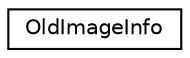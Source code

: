 digraph "Graphical Class Hierarchy"
{
 // LATEX_PDF_SIZE
  edge [fontname="Helvetica",fontsize="10",labelfontname="Helvetica",labelfontsize="10"];
  node [fontname="Helvetica",fontsize="10",shape=record];
  rankdir="LR";
  Node0 [label="OldImageInfo",height=0.2,width=0.4,color="black", fillcolor="white", style="filled",URL="$struct_old_image_info.html",tooltip="This is an old version that should not be used anymore in favor of ImageInfo."];
}
